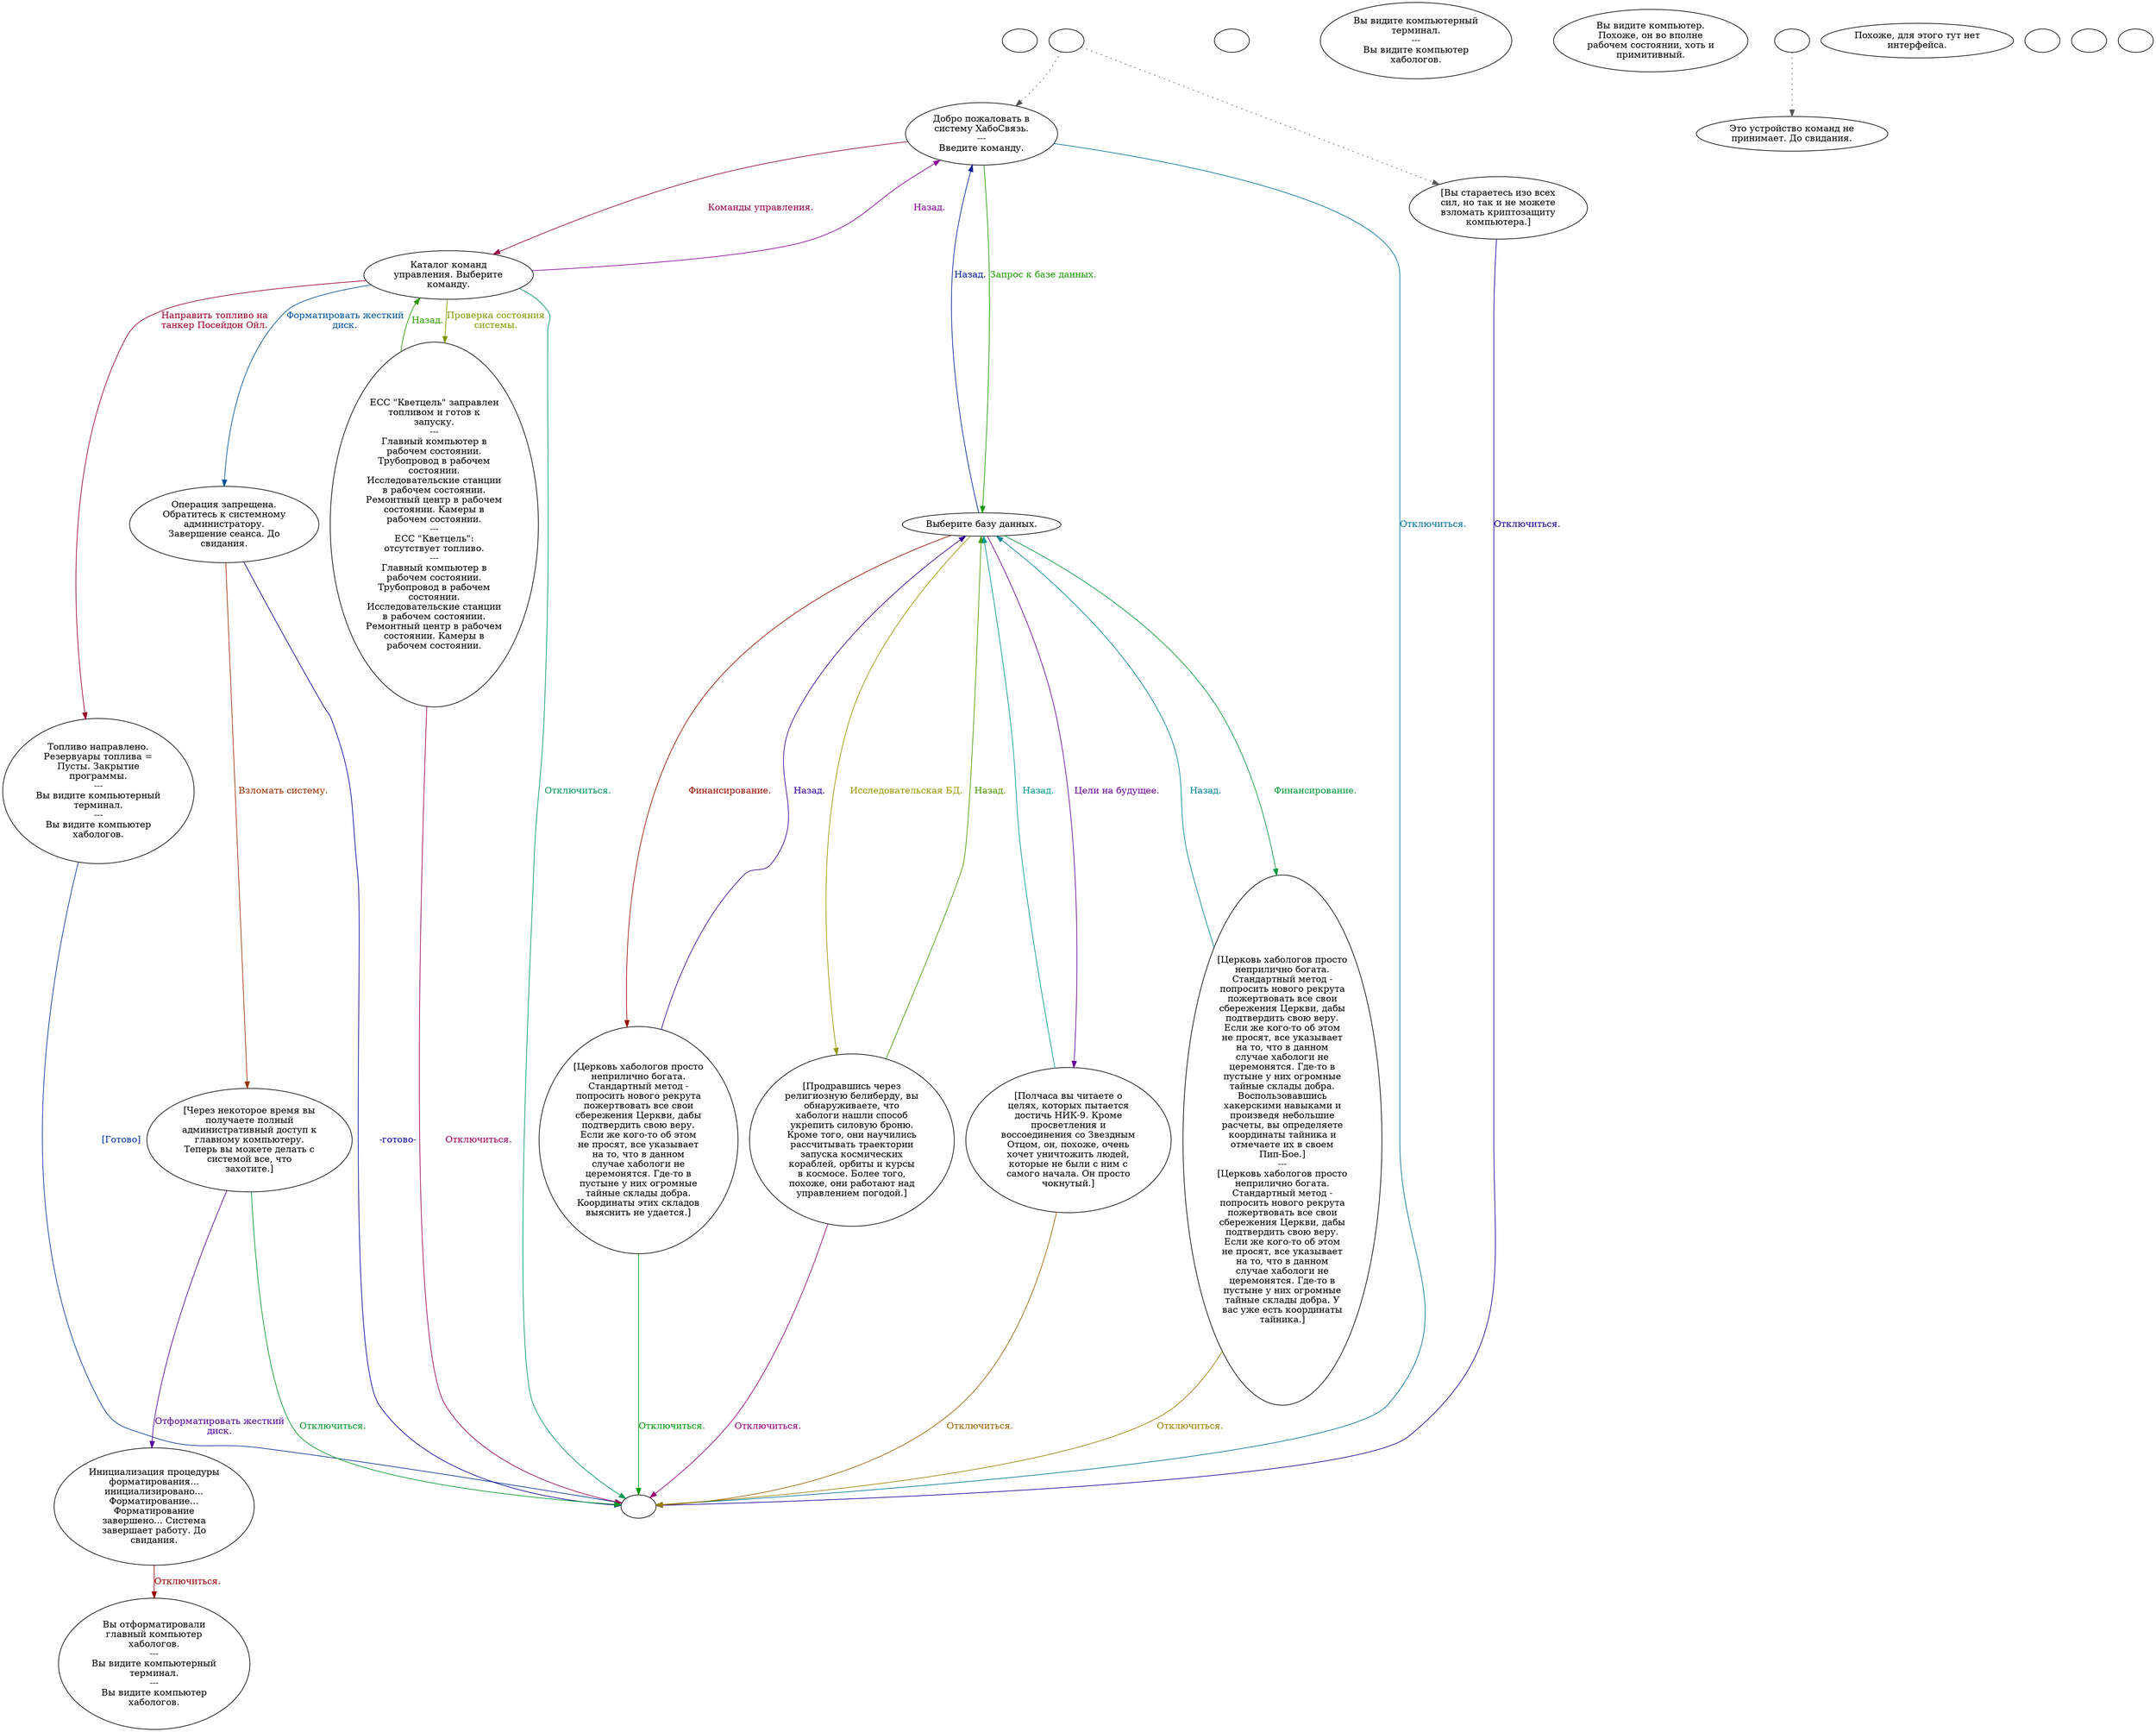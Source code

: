 digraph fselcomp {
  "start" [style=filled       fillcolor="#FFFFFF"       color="#000000"]
  "start" [label=""]
  "talk_p_proc" [style=filled       fillcolor="#FFFFFF"       color="#000000"]
  "talk_p_proc" -> "Node003" [style=dotted color="#555555"]
  "talk_p_proc" -> "Node002" [style=dotted color="#555555"]
  "talk_p_proc" [label=""]
  "destroy_p_proc" [style=filled       fillcolor="#FFFFFF"       color="#000000"]
  "destroy_p_proc" [label=""]
  "look_at_p_proc" [style=filled       fillcolor="#FFFFFF"       color="#000000"]
  "look_at_p_proc" [label="Вы видите компьютерный\nтерминал.\n---\nВы видите компьютер\nхабологов."]
  "description_p_proc" [style=filled       fillcolor="#FFFFFF"       color="#000000"]
  "description_p_proc" [label="Вы видите компьютер.\nПохоже, он во вполне\nрабочем состоянии, хоть и\nпримитивный."]
  "use_skill_on_p_proc" [style=filled       fillcolor="#FFFFFF"       color="#000000"]
  "use_skill_on_p_proc" -> "use_p_proc" [style=dotted color="#555555"]
  "use_skill_on_p_proc" [label=""]
  "use_obj_on_p_proc" [style=filled       fillcolor="#FFFFFF"       color="#000000"]
  "use_obj_on_p_proc" [label="Похоже, для этого тут нет\nинтерфейса."]
  "damage_p_proc" [style=filled       fillcolor="#FFFFFF"       color="#000000"]
  "damage_p_proc" [label=""]
  "map_enter_p_proc" [style=filled       fillcolor="#FFFFFF"       color="#000000"]
  "map_enter_p_proc" [label=""]
  "use_p_proc" [style=filled       fillcolor="#FFFFFF"       color="#000000"]
  "use_p_proc" [label="Это устройство команд не\nпринимает. До свидания."]
  "timed_event_p_proc" [style=filled       fillcolor="#FFFFFF"       color="#000000"]
  "timed_event_p_proc" [label=""]
  "Node999" [style=filled       fillcolor="#FFFFFF"       color="#000000"]
  "Node999" [label=""]
  "Node002" [style=filled       fillcolor="#FFFFFF"       color="#000000"]
  "Node002" [label="[Вы стараетесь изо всех\nсил, но так и не можете\nвзломать криптозащиту\nкомпьютера.]"]
  "Node002" -> "Node999" [label="Отключиться." color="#150099" fontcolor="#150099"]
  "Node003" [style=filled       fillcolor="#FFFFFF"       color="#000000"]
  "Node003" [label="Добро пожаловать в\nсистему ХабоСвязь.\n---\nВведите команду."]
  "Node003" -> "Node004" [label="Запрос к базе данных." color="#189900" fontcolor="#189900"]
  "Node003" -> "Node008" [label="Команды управления." color="#990044" fontcolor="#990044"]
  "Node003" -> "Node999" [label="Отключиться." color="#007199" fontcolor="#007199"]
  "Node004" [style=filled       fillcolor="#FFFFFF"       color="#000000"]
  "Node004" [label="Выберите базу данных."]
  "Node004" -> "Node005" [label="Исследовательская БД." color="#999500" fontcolor="#999500"]
  "Node004" -> "Node006" [label="Цели на будущее." color="#680099" fontcolor="#680099"]
  "Node004" -> "Node007a" [label="Финансирование." color="#00993B" fontcolor="#00993B"]
  "Node004" -> "Node007" [label="Финансирование." color="#990F00" fontcolor="#990F00"]
  "Node004" -> "Node003" [label="Назад." color="#001E99" fontcolor="#001E99"]
  "Node005" [style=filled       fillcolor="#FFFFFF"       color="#000000"]
  "Node005" [label="[Продравшись через\nрелигиозную белиберду, вы\nобнаруживаете, что\nхабологи нашли способ\nукрепить силовую броню.\nКроме того, они научились\nрассчитывать траектории\nзапуска космических\nкораблей, орбиты и курсы\nв космосе. Более того,\nпохоже, они работают над\nуправлением погодой.]"]
  "Node005" -> "Node004" [label="Назад." color="#4B9900" fontcolor="#4B9900"]
  "Node005" -> "Node999" [label="Отключиться." color="#990077" fontcolor="#990077"]
  "Node006" [style=filled       fillcolor="#FFFFFF"       color="#000000"]
  "Node006" [label="[Полчаса вы читаете о\nцелях, которых пытается\nдостичь НИК-9. Кроме\nпросветления и\nвоссоединения со Звездным\nОтцом, он, похоже, очень\nхочет уничтожить людей,\nкоторые не были с ним с\nсамого начала. Он просто\nчокнутый.]"]
  "Node006" -> "Node004" [label="Назад." color="#00998E" fontcolor="#00998E"]
  "Node006" -> "Node999" [label="Отключиться." color="#996100" fontcolor="#996100"]
  "Node007" [style=filled       fillcolor="#FFFFFF"       color="#000000"]
  "Node007" [label="[Церковь хабологов просто\nнеприлично богата.\nСтандартный метод -\nпопросить нового рекрута\nпожертвовать все свои\nсбережения Церкви, дабы\nподтвердить свою веру.\nЕсли же кого-то об этом\nне просят, все указывает\nна то, что в данном\nслучае хабологи не\nцеремонятся. Где-то в\nпустыне у них огромные\nтайные склады добра.\nКоординаты этих складов\nвыяснить не удается.]"]
  "Node007" -> "Node004" [label="Назад." color="#350099" fontcolor="#350099"]
  "Node007" -> "Node999" [label="Отключиться." color="#009908" fontcolor="#009908"]
  "Node008" [style=filled       fillcolor="#FFFFFF"       color="#000000"]
  "Node008" [label="Каталог команд\nуправления. Выберите\nкоманду."]
  "Node008" -> "Node011" [label="Направить топливо на\nтанкер Посейдон Ойл." color="#990025" fontcolor="#990025"]
  "Node008" -> "Node009" [label="Форматировать жесткий\nдиск." color="#005199" fontcolor="#005199"]
  "Node008" -> "Node010" [label="Проверка состояния\nсистемы." color="#7E9900" fontcolor="#7E9900"]
  "Node008" -> "Node003" [label="Назад." color="#880099" fontcolor="#880099"]
  "Node008" -> "Node999" [label="Отключиться." color="#00995B" fontcolor="#00995B"]
  "Node009" [style=filled       fillcolor="#FFFFFF"       color="#000000"]
  "Node009" [label="Операция запрещена.\nОбратитесь к системному\nадминистратору.\nЗавершение сеанса. До\nсвидания."]
  "Node009" -> "Node009a" [label="Взломать систему." color="#992E00" fontcolor="#992E00"]
  "Node009" -> "Node999" [label="-готово-" color="#020099" fontcolor="#020099"]
  "Node010" [style=filled       fillcolor="#FFFFFF"       color="#000000"]
  "Node010" [label="ЕСС \"Кветцель\" заправлен\nтопливом и готов к\nзапуску.\n---\nГлавный компьютер в\nрабочем состоянии.\nТрубопровод в рабочем\nсостоянии.\nИсследовательские станции\nв рабочем состоянии.\nРемонтный центр в рабочем\nсостоянии. Камеры в\nрабочем состоянии.\n---\nЕСС \"Кветцель\":\nотсутствует топливо.\n---\nГлавный компьютер в\nрабочем состоянии.\nТрубопровод в рабочем\nсостоянии.\nИсследовательские станции\nв рабочем состоянии.\nРемонтный центр в рабочем\nсостоянии. Камеры в\nрабочем состоянии."]
  "Node010" -> "Node008" [label="Назад." color="#2B9900" fontcolor="#2B9900"]
  "Node010" -> "Node999" [label="Отключиться." color="#990058" fontcolor="#990058"]
  "Node007a" [style=filled       fillcolor="#FFFFFF"       color="#000000"]
  "Node007a" [label="[Церковь хабологов просто\nнеприлично богата.\nСтандартный метод -\nпопросить нового рекрута\nпожертвовать все свои\nсбережения Церкви, дабы\nподтвердить свою веру.\nЕсли же кого-то об этом\nне просят, все указывает\nна то, что в данном\nслучае хабологи не\nцеремонятся. Где-то в\nпустыне у них огромные\nтайные склады добра.\nВоспользовавшись\nхакерскими навыками и\nпроизведя небольшие\nрасчеты, вы определяете\nкоординаты тайника и\nотмечаете их в своем\nПип-Бое.]\n---\n[Церковь хабологов просто\nнеприлично богата.\nСтандартный метод -\nпопросить нового рекрута\nпожертвовать все свои\nсбережения Церкви, дабы\nподтвердить свою веру.\nЕсли же кого-то об этом\nне просят, все указывает\nна то, что в данном\nслучае хабологи не\nцеремонятся. Где-то в\nпустыне у них огромные\nтайные склады добра. У\nвас уже есть координаты\nтайника.]"]
  "Node007a" -> "Node004" [label="Назад." color="#008499" fontcolor="#008499"]
  "Node007a" -> "Node999" [label="Отключиться." color="#998100" fontcolor="#998100"]
  "Node009a" [style=filled       fillcolor="#FFFFFF"       color="#000000"]
  "Node009a" [label="[Через некоторое время вы\nполучаете полный\nадминистративный доступ к\nглавному компьютеру.\nТеперь вы можете делать с\nсистемой все, что\nзахотите.]"]
  "Node009a" -> "Node009b" [label="Отформатировать жесткий\nдиск." color="#540099" fontcolor="#540099"]
  "Node009a" -> "Node999" [label="Отключиться." color="#009928" fontcolor="#009928"]
  "Node009b" [style=filled       fillcolor="#FFFFFF"       color="#000000"]
  "Node009b" [label="Инициализация процедуры\nформатирования...\nинициализировано...\nФорматирование...\nФорматирование\nзавершено... Система\nзавершает работу. До\nсвидания."]
  "Node009b" -> "Node009c" [label="Отключиться." color="#990005" fontcolor="#990005"]
  "Node009c" [style=filled       fillcolor="#FFFFFF"       color="#000000"]
  "Node009c" [label="Вы отформатировали\nглавный компьютер\nхабологов.\n---\nВы видите компьютерный\nтерминал.\n---\nВы видите компьютер\nхабологов."]
  "Node011" [style=filled       fillcolor="#FFFFFF"       color="#000000"]
  "Node011" [label="Топливо направлено.\nРезервуары топлива =\nПусты. Закрытие\nпрограммы.\n---\nВы видите компьютерный\nтерминал.\n---\nВы видите компьютер\nхабологов."]
  "Node011" -> "Node999" [label="[Готово]" color="#003299" fontcolor="#003299"]
}